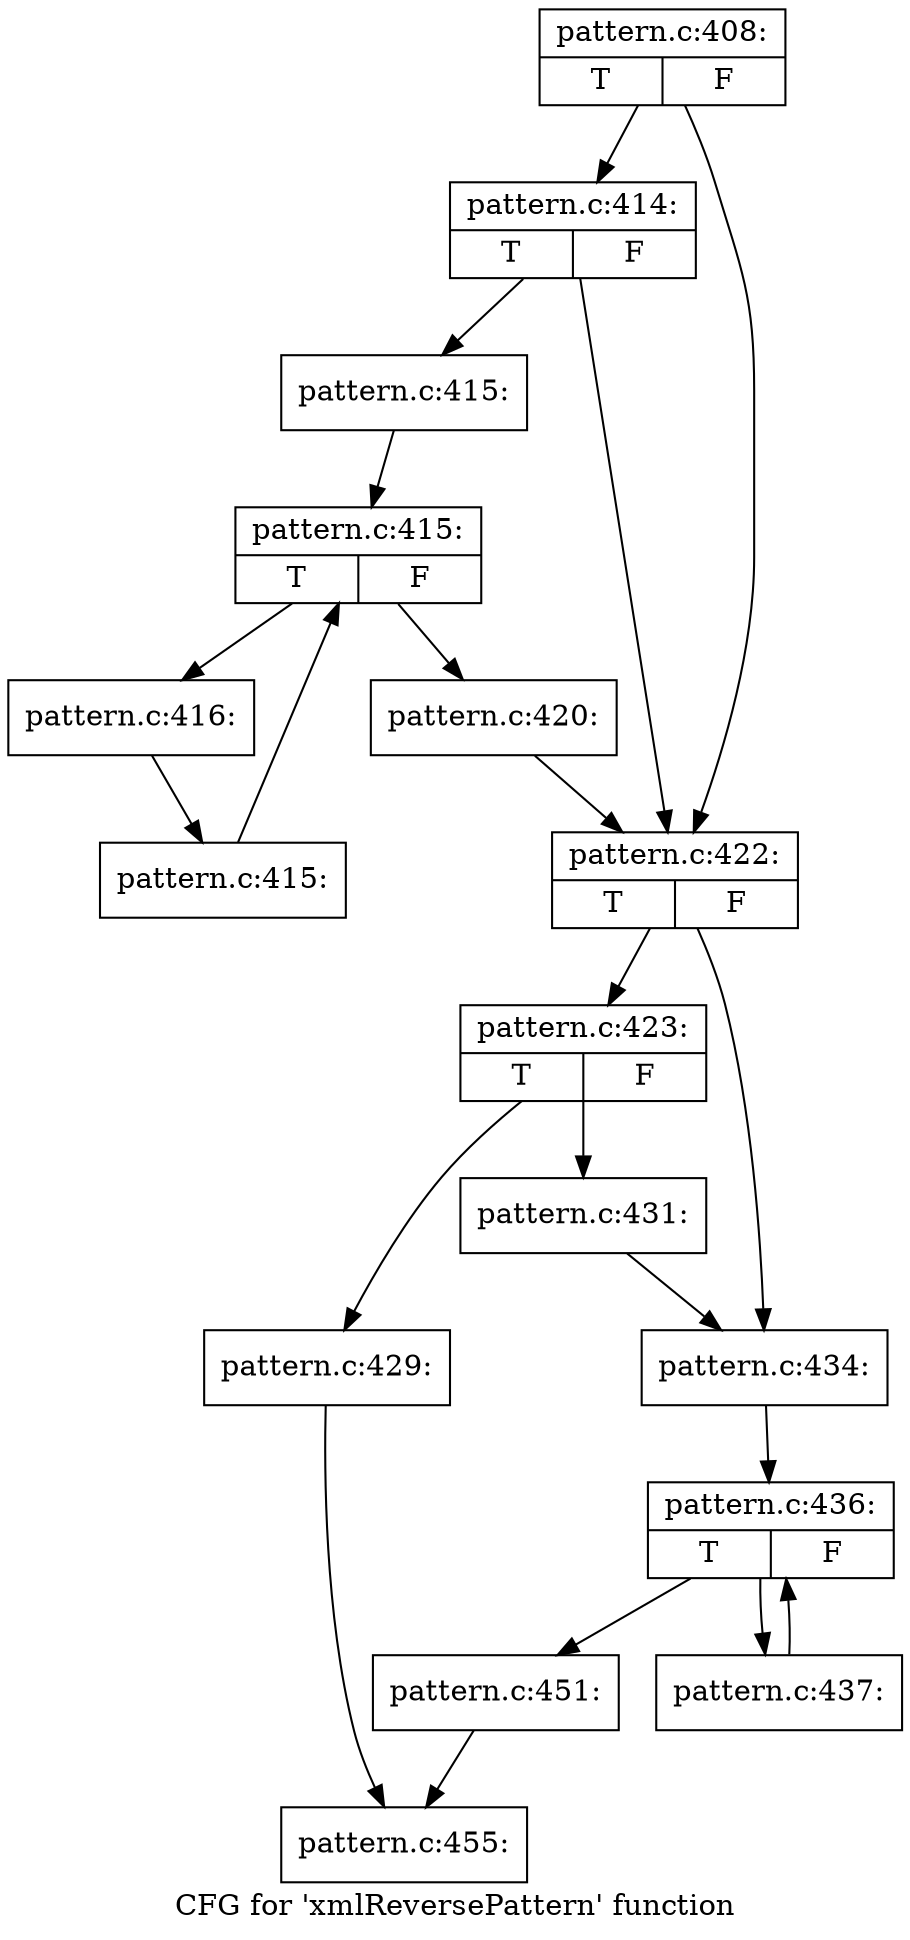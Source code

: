 digraph "CFG for 'xmlReversePattern' function" {
	label="CFG for 'xmlReversePattern' function";

	Node0x47482c0 [shape=record,label="{pattern.c:408:|{<s0>T|<s1>F}}"];
	Node0x47482c0 -> Node0x4757970;
	Node0x47482c0 -> Node0x4757920;
	Node0x4757970 [shape=record,label="{pattern.c:414:|{<s0>T|<s1>F}}"];
	Node0x4757970 -> Node0x47578d0;
	Node0x4757970 -> Node0x4757920;
	Node0x47578d0 [shape=record,label="{pattern.c:415:}"];
	Node0x47578d0 -> Node0x475cde0;
	Node0x475cde0 [shape=record,label="{pattern.c:415:|{<s0>T|<s1>F}}"];
	Node0x475cde0 -> Node0x475d060;
	Node0x475cde0 -> Node0x475cb00;
	Node0x475d060 [shape=record,label="{pattern.c:416:}"];
	Node0x475d060 -> Node0x475cfd0;
	Node0x475cfd0 [shape=record,label="{pattern.c:415:}"];
	Node0x475cfd0 -> Node0x475cde0;
	Node0x475cb00 [shape=record,label="{pattern.c:420:}"];
	Node0x475cb00 -> Node0x4757920;
	Node0x4757920 [shape=record,label="{pattern.c:422:|{<s0>T|<s1>F}}"];
	Node0x4757920 -> Node0x475f8f0;
	Node0x4757920 -> Node0x475f940;
	Node0x475f8f0 [shape=record,label="{pattern.c:423:|{<s0>T|<s1>F}}"];
	Node0x475f8f0 -> Node0x4760ad0;
	Node0x475f8f0 -> Node0x4760b20;
	Node0x4760ad0 [shape=record,label="{pattern.c:429:}"];
	Node0x4760ad0 -> Node0x4757410;
	Node0x4760b20 [shape=record,label="{pattern.c:431:}"];
	Node0x4760b20 -> Node0x475f940;
	Node0x475f940 [shape=record,label="{pattern.c:434:}"];
	Node0x475f940 -> Node0x4761b80;
	Node0x4761b80 [shape=record,label="{pattern.c:436:|{<s0>T|<s1>F}}"];
	Node0x4761b80 -> Node0x4761fa0;
	Node0x4761b80 -> Node0x4761da0;
	Node0x4761fa0 [shape=record,label="{pattern.c:437:}"];
	Node0x4761fa0 -> Node0x4761b80;
	Node0x4761da0 [shape=record,label="{pattern.c:451:}"];
	Node0x4761da0 -> Node0x4757410;
	Node0x4757410 [shape=record,label="{pattern.c:455:}"];
}
